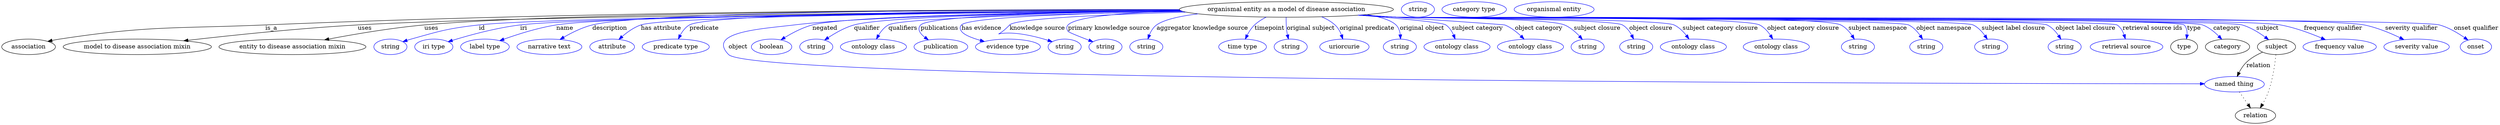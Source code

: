 digraph {
	graph [bb="0,0,5806.4,283"];
	node [label="\N"];
	"organismal entity as a model of disease association"	[height=0.5,
		label="organismal entity as a model of disease association",
		pos="2986.4,265",
		width=6.9147];
	association	[height=0.5,
		pos="62.394,178",
		width=1.7332];
	"organismal entity as a model of disease association" -> association	[label=is_a,
		lp="626.39,221.5",
		pos="e,107.11,190.75 2737.2,264.76 2304.6,265.1 1386.9,261.42 612.39,229 399.63,220.09 344.94,227.91 134.39,196 128.7,195.14 122.79,194.05 \
116.92,192.86"];
	"model to disease association mixin"	[height=0.5,
		pos="315.39,178",
		width=4.7843];
	"organismal entity as a model of disease association" -> "model to disease association mixin"	[label=uses,
		lp="843.89,221.5",
		pos="e,423.07,192.08 2739.7,262.52 2254.7,259.2 1192.4,249.75 827.39,229 691.91,221.3 536.89,205.13 433.25,193.25"];
	"entity to disease association mixin"	[height=0.5,
		pos="676.39,178",
		width=4.7482];
	"organismal entity as a model of disease association" -> "entity to disease association mixin"	[label=uses,
		lp="998.89,221.5",
		pos="e,750.84,194.26 2737.4,264.14 2278.5,263.66 1315.5,258.97 982.39,229 906.98,222.22 822.05,207.79 760.83,196.17"];
	id	[color=blue,
		height=0.5,
		label=string,
		pos="903.39,178",
		width=1.0652];
	"organismal entity as a model of disease association" -> id	[color=blue,
		label=id,
		lp="1116.4,221.5",
		pos="e,932.38,189.97 2740.7,261.98 2268.5,257.73 1266.9,246.76 1109.4,229 1038.1,220.96 1020.5,215.35 951.39,196 948.29,195.13 945.09,\
194.16 941.89,193.14",
		style=solid];
	iri	[color=blue,
		height=0.5,
		label="iri type",
		pos="1004.4,178",
		width=1.2277];
	"organismal entity as a model of disease association" -> iri	[color=blue,
		label=iri,
		lp="1213.4,221.5",
		pos="e,1037.7,190 2741.1,261.9 2288.2,257.62 1353.4,246.77 1205.4,229 1149.9,222.34 1087.8,205.35 1047.5,193.02",
		style=solid];
	name	[color=blue,
		height=0.5,
		label="label type",
		pos="1123.4,178",
		width=1.5707];
	"organismal entity as a model of disease association" -> name	[color=blue,
		label=name,
		lp="1309.4,221.5",
		pos="e,1157.7,192.34 2739.3,262.61 2302.9,259.61 1428.2,250.92 1289.4,229 1247.1,222.32 1200.5,207.62 1167.5,195.88",
		style=solid];
	description	[color=blue,
		height=0.5,
		label="narrative text",
		pos="1273.4,178",
		width=2.0943];
	"organismal entity as a model of disease association" -> description	[color=blue,
		label=description,
		lp="1412.9,221.5",
		pos="e,1297.8,195.23 2737.3,264.66 2317.2,264.86 1500.7,261.04 1372.4,229 1349.1,223.19 1325,211.19 1306.5,200.4",
		style=solid];
	"has attribute"	[color=blue,
		height=0.5,
		label=attribute,
		pos="1418.4,178",
		width=1.4443];
	"organismal entity as a model of disease association" -> "has attribute"	[color=blue,
		label="has attribute",
		lp="1532.4,221.5",
		pos="e,1434,195.18 2740.5,262.16 2329.8,258.54 1543.5,249.03 1485.4,229 1469.2,223.42 1453.8,212.39 1441.8,202.1",
		style=solid];
	predicate	[color=blue,
		height=0.5,
		label="predicate type",
		pos="1566.4,178",
		width=2.1665];
	"organismal entity as a model of disease association" -> predicate	[color=blue,
		label=predicate,
		lp="1632.4,221.5",
		pos="e,1572.4,196.13 2737.7,263.74 2351.6,262.47 1647,256.4 1598.4,229 1589,223.69 1581.9,214.32 1576.8,205.12",
		style=solid];
	object	[color=blue,
		height=0.5,
		label="named thing",
		pos="5192.4,91",
		width=1.9318];
	"organismal entity as a model of disease association" -> object	[color=blue,
		label=object,
		lp="1711.4,178",
		pos="e,5122.6,92.012 2741.3,261.72 2458.2,258.16 2009.8,249.44 1842.4,229 1768.3,219.96 1637.2,213.26 1689.4,160 1751.3,96.838 4595.3,\
92.318 5112.2,92.018",
		style=solid];
	negated	[color=blue,
		height=0.5,
		label=boolean,
		pos="1789.4,178",
		width=1.2999];
	"organismal entity as a model of disease association" -> negated	[color=blue,
		label=negated,
		lp="1912.4,221.5",
		pos="e,1811,194.19 2740.6,262.09 2440.8,258.84 1963.6,250.36 1883.4,229 1860.7,222.96 1837.4,210.63 1819.7,199.72",
		style=solid];
	qualifier	[color=blue,
		height=0.5,
		label=string,
		pos="1892.4,178",
		width=1.0652];
	"organismal entity as a model of disease association" -> qualifier	[color=blue,
		label=qualifier,
		lp="2010.4,221.5",
		pos="e,1911.8,193.69 2741.7,261.59 2467.4,257.92 2051.5,249.11 1980.4,229 1958.9,222.9 1937,210.49 1920.4,199.56",
		style=solid];
	qualifiers	[color=blue,
		height=0.5,
		label="ontology class",
		pos="2025.4,178",
		width=2.1304];
	"organismal entity as a model of disease association" -> qualifiers	[color=blue,
		label=qualifiers,
		lp="2093.9,221.5",
		pos="e,2032.4,196.12 2746.2,260.21 2481.9,255.25 2090.1,245.21 2060.4,229 2050.6,223.68 2043,214.31 2037.4,205.11",
		style=solid];
	publications	[color=blue,
		height=0.5,
		label=publication,
		pos="2182.4,178",
		width=1.7332];
	"organismal entity as a model of disease association" -> publications	[color=blue,
		label=publications,
		lp="2179.4,221.5",
		pos="e,2153.4,194.17 2740.4,262.12 2496.6,259.01 2156.3,250.77 2135.4,229 2126.3,219.57 2133.7,209.04 2145,200.09",
		style=solid];
	"has evidence"	[color=blue,
		height=0.5,
		label="evidence type",
		pos="2338.4,178",
		width=2.0943];
	"organismal entity as a model of disease association" -> "has evidence"	[color=blue,
		label="has evidence",
		lp="2276.9,221.5",
		pos="e,2283.7,190.42 2744.4,260.75 2530.1,256.64 2248.3,247.7 2230.4,229 2225.8,224.18 2226.5,219.39 2230.4,214 2236.2,205.95 2254.3,\
198.81 2274,193.11",
		style=solid];
	"knowledge source"	[color=blue,
		height=0.5,
		label=string,
		pos="2470.4,178",
		width=1.0652];
	"organismal entity as a model of disease association" -> "knowledge source"	[color=blue,
		label="knowledge source",
		lp="2406.9,221.5",
		pos="e,2441.4,189.9 2752.7,258.77 2574.4,253.59 2356.8,244.2 2342.4,229 2299.4,183.64 2300.7,231.11 2422.4,196 2425.5,195.11 2428.7,194.12 \
2431.9,193.09",
		style=solid];
	"primary knowledge source"	[color=blue,
		height=0.5,
		label=string,
		pos="2565.4,178",
		width=1.0652];
	"organismal entity as a model of disease association" -> "primary knowledge source"	[color=blue,
		label="primary knowledge source",
		lp="2573.4,221.5",
		pos="e,2536.3,189.82 2741.1,261.84 2620.8,258.15 2497.4,249.36 2478.4,229 2473.8,224.13 2474.7,219.52 2478.4,214 2479.9,211.71 2504.3,\
202.03 2526.8,193.42",
		style=solid];
	"aggregator knowledge source"	[color=blue,
		height=0.5,
		label=string,
		pos="2660.4,178",
		width=1.0652];
	"organismal entity as a model of disease association" -> "aggregator knowledge source"	[color=blue,
		label="aggregator knowledge source",
		lp="2790.9,221.5",
		pos="e,2664.1,196.16 2781.1,254.79 2738.9,249.57 2701.9,241.49 2684.4,229 2676.5,223.4 2671.1,214.51 2667.5,205.78",
		style=solid];
	timepoint	[color=blue,
		height=0.5,
		label="time type",
		pos="2884.4,178",
		width=1.5346];
	"organismal entity as a model of disease association" -> timepoint	[color=blue,
		label=timepoint,
		lp="2947.4,221.5",
		pos="e,2890.8,196.04 2939.4,247.16 2929.8,242.29 2920.2,236.27 2912.4,229 2905.3,222.39 2899.6,213.58 2895.2,205.19",
		style=solid];
	"original subject"	[color=blue,
		height=0.5,
		label=string,
		pos="2996.4,178",
		width=1.0652];
	"organismal entity as a model of disease association" -> "original subject"	[color=blue,
		label="original subject",
		lp="3043.4,221.5",
		pos="e,2991.2,195.93 2985.8,246.8 2985.6,237.12 2985.9,224.84 2987.4,214 2987.8,211.3 2988.3,208.5 2988.8,205.72",
		style=solid];
	"original predicate"	[color=blue,
		height=0.5,
		label=uriorcurie,
		pos="3121.4,178",
		width=1.5887];
	"organismal entity as a model of disease association" -> "original predicate"	[color=blue,
		label="original predicate",
		lp="3173.9,221.5",
		pos="e,3117.8,196 3068.4,247.93 3079.7,243.17 3090.4,237 3099.4,229 3106.3,222.83 3111.2,214.08 3114.5,205.62",
		style=solid];
	"original object"	[color=blue,
		height=0.5,
		label=string,
		pos="3250.4,178",
		width=1.0652];
	"organismal entity as a model of disease association" -> "original object"	[color=blue,
		label="original object",
		lp="3301.9,221.5",
		pos="e,3252,196.19 3173.6,253.11 3204.2,247.88 3229.7,240.21 3241.4,229 3247.5,223.16 3250.3,214.71 3251.4,206.41",
		style=solid];
	"subject category"	[color=blue,
		height=0.5,
		label="ontology class",
		pos="3383.4,178",
		width=2.1304];
	"organismal entity as a model of disease association" -> "subject category"	[color=blue,
		label="subject category",
		lp="3430.9,221.5",
		pos="e,3379.1,196.27 3154.6,251.71 3248.5,244.24 3348.5,235.01 3357.4,229 3365.6,223.46 3371.4,214.47 3375.4,205.63",
		style=solid];
	"object category"	[color=blue,
		height=0.5,
		label="ontology class",
		pos="3554.4,178",
		width=2.1304];
	"organismal entity as a model of disease association" -> "object category"	[color=blue,
		label="object category",
		lp="3573.9,221.5",
		pos="e,3539.5,196.14 3162.1,252.21 3308.1,242.36 3492.4,229.79 3494.4,229 3508.4,223.36 3521.6,213.14 3532.1,203.41",
		style=solid];
	"subject closure"	[color=blue,
		height=0.5,
		label=string,
		pos="3687.4,178",
		width=1.0652];
	"organismal entity as a model of disease association" -> "subject closure"	[color=blue,
		label="subject closure",
		lp="3709.9,221.5",
		pos="e,3675.2,195.26 3160.2,252.08 3188.3,250.29 3217.2,248.53 3244.4,247 3287.6,244.58 3593.5,245.71 3633.4,229 3646.8,223.39 3658.9,\
212.91 3668.3,202.99",
		style=solid];
	"object closure"	[color=blue,
		height=0.5,
		label=string,
		pos="3800.4,178",
		width=1.0652];
	"organismal entity as a model of disease association" -> "object closure"	[color=blue,
		label="object closure",
		lp="3834.4,221.5",
		pos="e,3794.4,196.09 3158.1,251.93 3186.9,250.12 3216.5,248.4 3244.4,247 3273.5,245.54 3743.1,243.42 3768.4,229 3777.8,223.64 3784.9,\
214.27 3789.9,205.07",
		style=solid];
	"subject category closure"	[color=blue,
		height=0.5,
		label="ontology class",
		pos="3933.4,178",
		width=2.1304];
	"organismal entity as a model of disease association" -> "subject category closure"	[color=blue,
		label="subject category closure",
		lp="3995.9,221.5",
		pos="e,3923.2,196.27 3156.7,251.86 3185.9,250.04 3216,248.33 3244.4,247 3280.1,245.32 3855.9,244.02 3888.4,229 3899.9,223.69 3909.7,213.93 \
3917.2,204.43",
		style=solid];
	"object category closure"	[color=blue,
		height=0.5,
		label="ontology class",
		pos="4126.4,178",
		width=2.1304];
	"organismal entity as a model of disease association" -> "object category closure"	[color=blue,
		label="object category closure",
		lp="4188.9,221.5",
		pos="e,4118.1,196.24 3155.6,251.77 3185.2,249.94 3215.7,248.25 3244.4,247 3291.2,244.96 4045.5,250 4087.4,229 4097.8,223.76 4106.3,214.28 \
4112.7,204.97",
		style=solid];
	"subject namespace"	[color=blue,
		height=0.5,
		label=string,
		pos="4316.4,178",
		width=1.0652];
	"organismal entity as a model of disease association" -> "subject namespace"	[color=blue,
		label="subject namespace",
		lp="4362.4,221.5",
		pos="e,4308.1,195.77 3155,251.72 3184.7,249.88 3215.5,248.2 3244.4,247 3301.7,244.61 4224.9,254.29 4276.4,229 4287.2,223.67 4296.1,213.85 \
4302.7,204.31",
		style=solid];
	"object namespace"	[color=blue,
		height=0.5,
		label=string,
		pos="4475.4,178",
		width=1.0652];
	"organismal entity as a model of disease association" -> "object namespace"	[color=blue,
		label="object namespace",
		lp="4516.4,221.5",
		pos="e,4466.8,195.79 3154.3,251.7 3184.3,249.86 3215.2,248.18 3244.4,247 3277.4,245.66 4404.6,243.37 4434.4,229 4445.4,223.7 4454.4,213.88 \
4461.2,204.34",
		style=solid];
	"subject label closure"	[color=blue,
		height=0.5,
		label=string,
		pos="4626.4,178",
		width=1.0652];
	"organismal entity as a model of disease association" -> "subject label closure"	[color=blue,
		label="subject label closure",
		lp="4678.4,221.5",
		pos="e,4617.5,195.81 3153.9,251.68 3184,249.83 3215.1,248.16 3244.4,247 3281.6,245.53 4550.8,244.95 4584.4,229 4595.5,223.72 4604.8,213.91 \
4611.7,204.36",
		style=solid];
	"object label closure"	[color=blue,
		height=0.5,
		label=string,
		pos="4797.4,178",
		width=1.0652];
	"organismal entity as a model of disease association" -> "object label closure"	[color=blue,
		label="object label closure",
		lp="4845.9,221.5",
		pos="e,4788.8,195.81 3153.9,251.65 3184,249.8 3215.1,248.14 3244.4,247 3286.4,245.37 4718.5,247.19 4756.4,229 4767.4,223.71 4776.4,213.9 \
4783.2,204.36",
		style=solid];
	"retrieval source ids"	[color=blue,
		height=0.5,
		label="retrieval source",
		pos="4941.4,178",
		width=2.347];
	"organismal entity as a model of disease association" -> "retrieval source ids"	[color=blue,
		label="retrieval source ids",
		lp="5001.9,221.5",
		pos="e,4938.6,196.48 3153.6,251.64 3183.8,249.79 3215,248.12 3244.4,247 3267.6,246.11 4900,241.82 4919.4,229 4927.3,223.76 4932.4,214.96 \
4935.7,206.18",
		style=solid];
	type	[height=0.5,
		pos="5075.4,178",
		width=0.86659];
	"organismal entity as a model of disease association" -> type	[color=blue,
		label=type,
		lp="5098.4,221.5",
		pos="e,5080.9,196.13 3153.2,251.64 3183.5,249.78 3214.9,248.12 3244.4,247 3269.8,246.04 5057.5,247.07 5075.4,229 5081.3,223.04 5082.7,\
214.44 5082.3,206.06",
		style=solid];
	category	[height=0.5,
		pos="5176.4,178",
		width=1.4263];
	"organismal entity as a model of disease association" -> category	[color=blue,
		label=category,
		lp="5174.9,221.5",
		pos="e,5163.1,195.46 3153.2,251.63 3183.5,249.77 3214.9,248.11 3244.4,247 3296.4,245.04 5069.7,247.36 5118.4,229 5132.7,223.62 5145.8,\
213.02 5155.9,202.95",
		style=solid];
	subject	[height=0.5,
		pos="5290.4,178",
		width=1.2277];
	"organismal entity as a model of disease association" -> subject	[color=blue,
		label=subject,
		lp="5269.4,221.5",
		pos="e,5272.1,194.56 3153.2,251.62 3183.5,249.77 3214.9,248.11 3244.4,247 3299,244.95 5158,244.3 5210.4,229 5229.8,223.32 5249.2,211.46 \
5264,200.71",
		style=solid];
	"frequency qualifier"	[color=blue,
		height=0.5,
		label="frequency value",
		pos="5437.4,178",
		width=2.3651];
	"organismal entity as a model of disease association" -> "frequency qualifier"	[color=blue,
		label="frequency qualifier",
		lp="5422.4,221.5",
		pos="e,5404.3,194.62 3153.2,251.61 3183.5,249.76 3214.9,248.1 3244.4,247 3358.5,242.74 5187,249.24 5299.4,229 5332.5,223.05 5368.1,209.97 \
5394.8,198.68",
		style=solid];
	"severity qualifier"	[color=blue,
		height=0.5,
		label="severity value",
		pos="5616.4,178",
		width=2.1123];
	"organismal entity as a model of disease association" -> "severity qualifier"	[color=blue,
		label="severity qualifier",
		lp="5604.4,221.5",
		pos="e,5586.8,194.87 3152.9,251.61 3183.3,249.75 3214.8,248.09 3244.4,247 3369.3,242.39 5371.8,253.65 5494.4,229 5523.4,223.17 5554.2,\
210.49 5577.6,199.36",
		style=solid];
	"onset qualifier"	[color=blue,
		height=0.5,
		label=onset,
		pos="5753.4,178",
		width=1.011];
	"organismal entity as a model of disease association" -> "onset qualifier"	[color=blue,
		label="onset qualifier",
		lp="5754.9,221.5",
		pos="e,5735.1,193.86 3152.9,251.6 3183.3,249.74 3214.8,248.08 3244.4,247 3311.7,244.53 5604.5,247.11 5669.4,229 5690.2,223.19 5711.1,\
210.78 5726.9,199.77",
		style=solid];
	relation	[height=0.5,
		pos="5241.4,18",
		width=1.2999];
	object -> relation	[pos="e,5229.9,35.705 5204,73.174 5210,64.509 5217.4,53.768 5224,44.141",
		style=dotted];
	association_type	[color=blue,
		height=0.5,
		label=string,
		pos="3291.4,265",
		width=1.0652];
	association_category	[color=blue,
		height=0.5,
		label="category type",
		pos="3422.4,265",
		width=2.0762];
	subject -> object	[label=relation,
		lp="5248.4,134.5",
		pos="e,5198.8,108.97 5257.9,165.59 5245.1,159.94 5231,152.13 5220.4,142 5213.4,135.31 5207.7,126.48 5203.3,118.1"];
	subject -> relation	[pos="e,5252.6,35.828 5289,159.99 5286.9,139.02 5282,102.55 5271.4,73 5267.9,63.258 5262.8,53.189 5257.8,44.423",
		style=dotted];
	"organismal entity as a model of disease association_subject"	[color=blue,
		height=0.5,
		label="organismal entity",
		pos="3608.4,265",
		width=2.5817];
}
